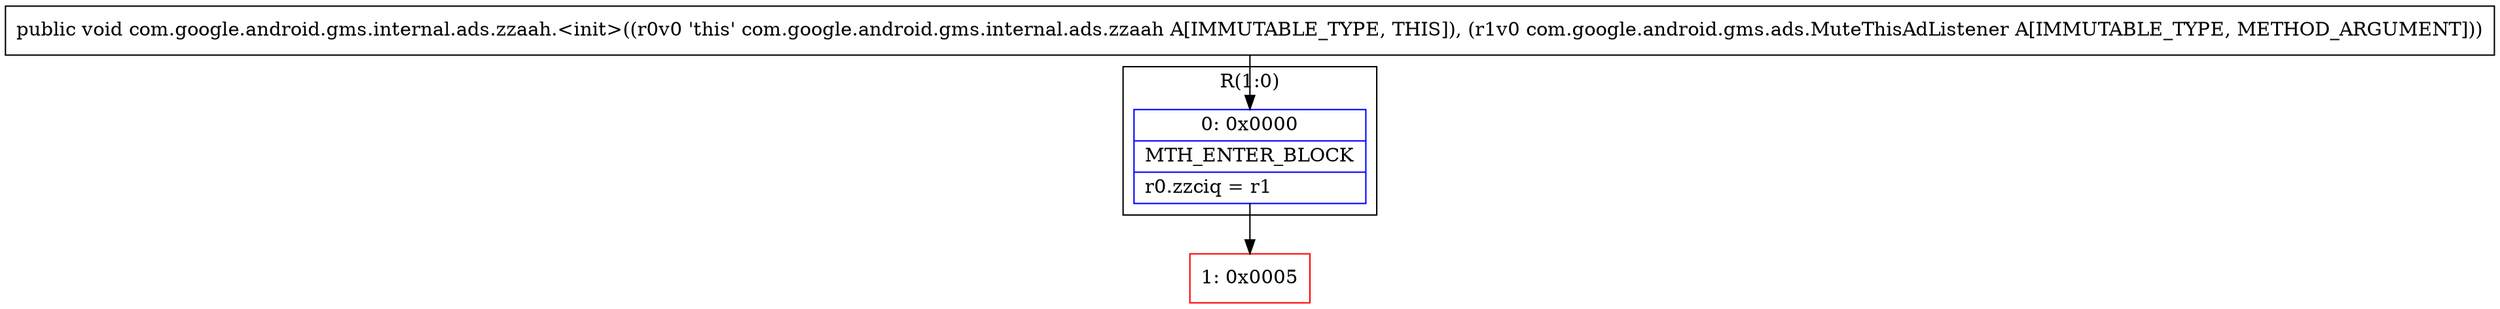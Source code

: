 digraph "CFG forcom.google.android.gms.internal.ads.zzaah.\<init\>(Lcom\/google\/android\/gms\/ads\/MuteThisAdListener;)V" {
subgraph cluster_Region_1001791183 {
label = "R(1:0)";
node [shape=record,color=blue];
Node_0 [shape=record,label="{0\:\ 0x0000|MTH_ENTER_BLOCK\l|r0.zzciq = r1\l}"];
}
Node_1 [shape=record,color=red,label="{1\:\ 0x0005}"];
MethodNode[shape=record,label="{public void com.google.android.gms.internal.ads.zzaah.\<init\>((r0v0 'this' com.google.android.gms.internal.ads.zzaah A[IMMUTABLE_TYPE, THIS]), (r1v0 com.google.android.gms.ads.MuteThisAdListener A[IMMUTABLE_TYPE, METHOD_ARGUMENT])) }"];
MethodNode -> Node_0;
Node_0 -> Node_1;
}

